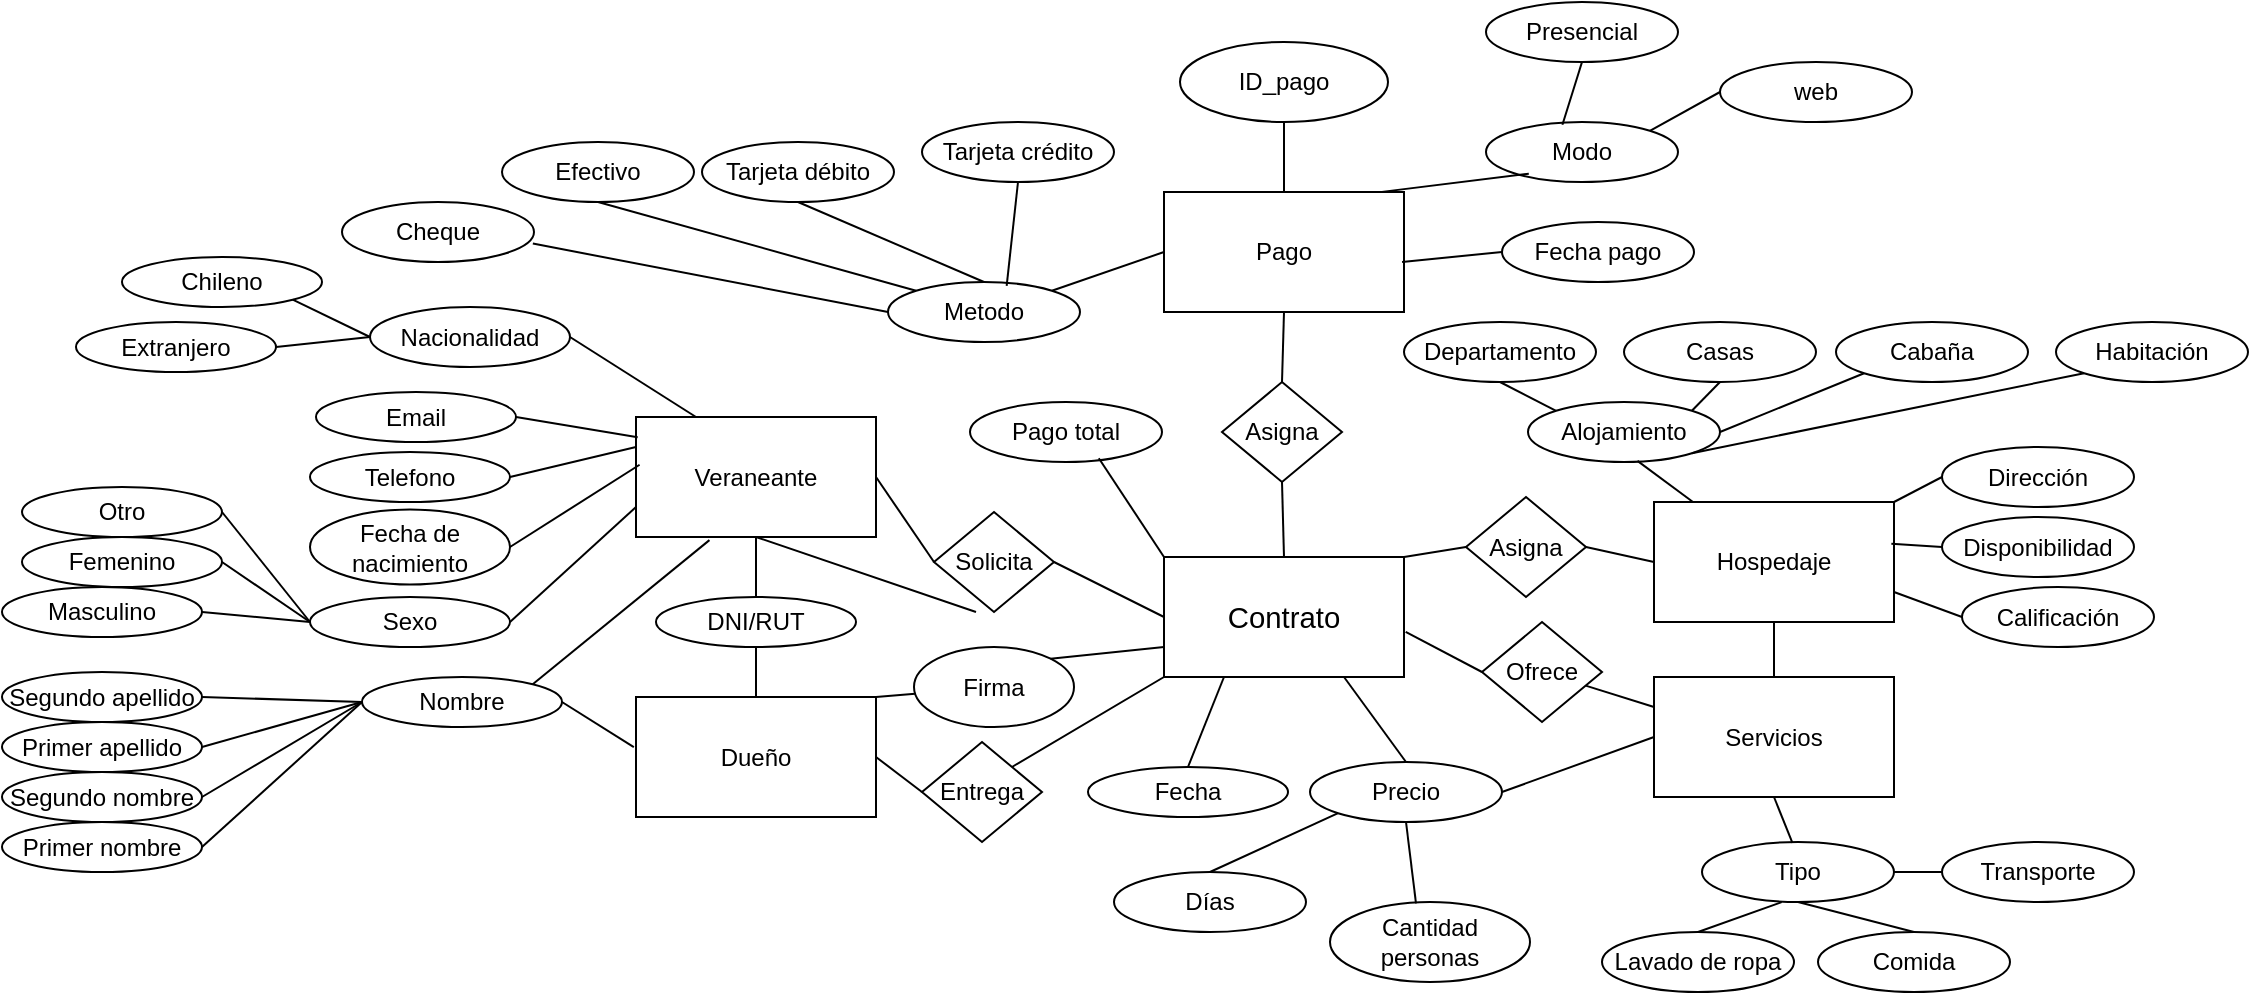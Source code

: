 <mxfile version="26.1.1">
  <diagram name="Página-1" id="SNzUYq9Q8vWgqlopcvq2">
    <mxGraphModel dx="5653" dy="2360" grid="1" gridSize="10" guides="1" tooltips="1" connect="1" arrows="1" fold="1" page="1" pageScale="1" pageWidth="1169" pageHeight="827" math="0" shadow="0">
      <root>
        <mxCell id="0" />
        <mxCell id="1" parent="0" />
        <mxCell id="_hSAicKiYVdYiuDHShI0-1" value="Dueño" style="rounded=0;whiteSpace=wrap;html=1;" vertex="1" parent="1">
          <mxGeometry x="187" y="532.5" width="120" height="60" as="geometry" />
        </mxCell>
        <mxCell id="_hSAicKiYVdYiuDHShI0-2" value="&lt;span style=&quot;accent-color: auto; place-content: normal; place-items: normal; place-self: auto; alignment-baseline: auto; anchor-name: none; anchor-scope: none; animation: 0s ease 0s 1 normal none running none; animation-composition: replace; app-region: none; appearance: none; aspect-ratio: auto; backdrop-filter: none; backface-visibility: visible; background: none 0% 0% / auto repeat scroll padding-box border-box rgba(0, 0, 0, 0); background-blend-mode: normal; baseline-shift: 0px; baseline-source: auto; border-image: none 100% / 1 / 0 stretch; border-color: rgb(0, 0, 0); border-collapse: separate; border-end-end-radius: 0px; border-end-start-radius: 0px; border-width: 0px; border-style: none; border-spacing: 0px; border-start-end-radius: 0px; border-start-start-radius: 0px; border-radius: 0px; inset: auto; box-decoration-break: slice; box-shadow: none; box-sizing: content-box; break-after: auto; break-before: auto; break-inside: auto; buffered-rendering: auto; caption-side: top; caret-color: rgb(0, 0, 0); clear: none; clip: auto; clip-path: none; clip-rule: nonzero; color-interpolation: srgb; color-interpolation-filters: linearrgb; color-rendering: auto; color-scheme: normal; columns: auto; column-fill: balance; gap: normal; column-rule: 0px rgb(0, 0, 0); column-span: none; contain: none; contain-intrinsic-block-size: none; contain-intrinsic-size: none; contain-intrinsic-inline-size: none; container: none; content: normal; content-visibility: visible; counter-increment: none; counter-reset: none; counter-set: none; cursor: text; cx: 0px; cy: 0px; d: none; direction: ltr; display: inline; dominant-baseline: auto; empty-cells: show; field-sizing: fixed; fill: rgb(0, 0, 0); fill-opacity: 1; fill-rule: nonzero; filter: none; flex: 0 1 auto; flex-flow: row; float: none; flood-color: rgb(0, 0, 0); flood-opacity: 1; font-family: WordVisi_MSFontService, Arial, Arial_EmbeddedFont, Arial_MSFontService, sans-serif; font-feature-settings: normal; font-kerning: none; font-optical-sizing: auto; font-palette: normal; font-size: 14.667px; font-size-adjust: none; font-stretch: 100%; font-synthesis: weight style small-caps; font-variant-ligatures: none; font-variant-numeric: normal; font-variant-east-asian: normal; font-variant-alternates: normal; font-variant-position: normal; font-variant-emoji: normal; font-variation-settings: normal; forced-color-adjust: auto; grid-area: auto; grid: none; height: auto; hyphenate-character: auto; hyphenate-limit-chars: auto; hyphens: manual; image-orientation: from-image; image-rendering: auto; initial-letter: normal; inline-size: auto; inset-block: auto; inset-inline: auto; interpolate-size: numeric-only; isolation: auto; lighting-color: rgb(255, 255, 255); line-break: auto; line-height: 18.4px; list-style: outside none disc; margin: 0px; marker: none; mask: none; mask-type: luminance; math-depth: 0; math-shift: normal; math-style: normal; max-height: none; max-width: none; min-height: 0px; min-width: 0px; mix-blend-mode: normal; object-fit: fill; object-position: 50% 50%; object-view-box: none; offset: normal; opacity: 1; order: 0; outline: rgb(0, 0, 0) none 0px; outline-offset: 0px; overflow: visible; overflow-anchor: auto; overflow-clip-margin: 0px; overflow-wrap: break-word; overlay: none; overscroll-behavior-block: auto; overscroll-behavior-inline: auto; overscroll-behavior: auto; padding: 0px; page: auto; paint-order: normal; perspective: none; perspective-origin: 0px 0px; pointer-events: auto; position: static; position-anchor: auto; position-area: none; position-try: none; position-visibility: always; quotes: auto; r: 0px; resize: none; rotate: none; ruby-align: space-around; ruby-position: over; rx: auto; ry: auto; scale: none; scroll-behavior: auto; scroll-initial-target: none; scroll-margin-block: 0px; scroll-margin: 0px; scroll-margin-inline: 0px; scroll-padding-block: auto; scroll-padding: auto; scroll-padding-inline: auto; scroll-snap-align: none; scroll-snap-stop: normal; scroll-snap-type: none; scroll-timeline: none; scrollbar-color: auto; scrollbar-gutter: auto; scrollbar-width: auto; shape-image-threshold: 0; shape-margin: 0px; shape-outside: none; shape-rendering: auto; speak: normal; stop-color: rgb(0, 0, 0); stop-opacity: 1; stroke: none; stroke-dasharray: none; stroke-dashoffset: 0px; stroke-linecap: butt; stroke-linejoin: miter; stroke-miterlimit: 4; stroke-opacity: 1; stroke-width: 1px; tab-size: 8; table-layout: auto; text-align: left; text-align-last: auto; text-anchor: start; text-box: normal; text-combine-upright: none; text-decoration-style: solid; text-decoration-color: rgb(0, 0, 0); text-decoration-skip-ink: auto; text-emphasis: none rgb(0, 0, 0); text-emphasis-position: over; text-orientation: mixed; text-overflow: clip; text-rendering: auto; text-shadow: none; text-size-adjust: auto; text-spacing-trim: normal; text-underline-offset: auto; text-underline-position: auto; text-wrap-style: initial; timeline-scope: none; touch-action: auto; transform: none; transform-box: view-box; transform-origin: 0px 0px; transform-style: flat; transition: all; translate: none; unicode-bidi: normal; user-select: text; vector-effect: none; vertical-align: baseline; view-timeline: none; view-transition-class: none; view-transition-name: none; visibility: visible; border-block-end: 0px none rgb(0, 0, 0); border-block-start: 0px none rgb(0, 0, 0); border-inline-end: 0px none rgb(0, 0, 0); -webkit-border-image: none; border-inline-start: 0px none rgb(0, 0, 0); -webkit-box-align: stretch; -webkit-box-decoration-break: slice; -webkit-box-direction: normal; -webkit-box-flex: 0; -webkit-box-ordinal-group: 1; -webkit-box-orient: horizontal; -webkit-box-pack: start; -webkit-font-smoothing: auto; -webkit-line-break: auto; -webkit-line-clamp: none; -webkit-locale: &amp;quot;ES&amp;quot;; block-size: auto; margin-block: 0px; margin-inline: 0px; -webkit-mask-box-image-source: none; -webkit-mask-box-image-slice: 0 fill; -webkit-mask-box-image-width: auto; -webkit-mask-box-image-outset: 0; -webkit-mask-box-image-repeat: stretch; max-block-size: none; max-inline-size: none; min-block-size: 0px; min-inline-size: 0px; padding-block: 0px; padding-inline: 0px; -webkit-print-color-adjust: economy; -webkit-rtl-ordering: logical; -webkit-ruby-position: before; -webkit-tap-highlight-color: rgba(0, 0, 0, 0); -webkit-text-combine: none; -webkit-text-fill-color: rgb(0, 0, 0); -webkit-text-orientation: vertical-right; -webkit-text-security: none; -webkit-text-stroke-color: rgb(0, 0, 0); -webkit-user-drag: none; -webkit-user-modify: read-only; -webkit-writing-mode: horizontal-tb; white-space-collapse: preserve; width: auto; will-change: auto; word-break: normal; writing-mode: horizontal-tb; x: 0px; y: 0px; z-index: auto; zoom: 1;&quot; class=&quot;TextRun SCXW72867079 BCX0&quot; lang=&quot;ES&quot; data-contrast=&quot;auto&quot;&gt;&lt;span class=&quot;NormalTextRun SCXW72867079 BCX0&quot;&gt;Contrato&lt;/span&gt;&lt;/span&gt;" style="rounded=0;whiteSpace=wrap;html=1;" vertex="1" parent="1">
          <mxGeometry x="451" y="462.5" width="120" height="60" as="geometry" />
        </mxCell>
        <mxCell id="_hSAicKiYVdYiuDHShI0-3" value="Hospedaje" style="rounded=0;whiteSpace=wrap;html=1;" vertex="1" parent="1">
          <mxGeometry x="696" y="435" width="120" height="60" as="geometry" />
        </mxCell>
        <mxCell id="_hSAicKiYVdYiuDHShI0-4" value="Veraneante" style="rounded=0;whiteSpace=wrap;html=1;" vertex="1" parent="1">
          <mxGeometry x="187" y="392.5" width="120" height="60" as="geometry" />
        </mxCell>
        <mxCell id="_hSAicKiYVdYiuDHShI0-5" value="Pago" style="rounded=0;whiteSpace=wrap;html=1;" vertex="1" parent="1">
          <mxGeometry x="451" y="280" width="120" height="60" as="geometry" />
        </mxCell>
        <mxCell id="_hSAicKiYVdYiuDHShI0-6" value="Servicios" style="rounded=0;whiteSpace=wrap;html=1;" vertex="1" parent="1">
          <mxGeometry x="696" y="522.5" width="120" height="60" as="geometry" />
        </mxCell>
        <mxCell id="_hSAicKiYVdYiuDHShI0-7" value="Nacionalidad" style="ellipse;whiteSpace=wrap;html=1;" vertex="1" parent="1">
          <mxGeometry x="54" y="337.5" width="100" height="30" as="geometry" />
        </mxCell>
        <mxCell id="_hSAicKiYVdYiuDHShI0-8" value="Nombre" style="ellipse;whiteSpace=wrap;html=1;" vertex="1" parent="1">
          <mxGeometry x="50" y="522.5" width="100" height="25" as="geometry" />
        </mxCell>
        <mxCell id="_hSAicKiYVdYiuDHShI0-9" value="Chileno" style="ellipse;whiteSpace=wrap;html=1;" vertex="1" parent="1">
          <mxGeometry x="-70" y="312.5" width="100" height="25" as="geometry" />
        </mxCell>
        <mxCell id="_hSAicKiYVdYiuDHShI0-10" value="Extranjero" style="ellipse;whiteSpace=wrap;html=1;" vertex="1" parent="1">
          <mxGeometry x="-93" y="345" width="100" height="25" as="geometry" />
        </mxCell>
        <mxCell id="_hSAicKiYVdYiuDHShI0-11" value="Sexo" style="ellipse;whiteSpace=wrap;html=1;" vertex="1" parent="1">
          <mxGeometry x="24" y="482.5" width="100" height="25" as="geometry" />
        </mxCell>
        <mxCell id="_hSAicKiYVdYiuDHShI0-12" value="Fecha de nacimiento" style="ellipse;whiteSpace=wrap;html=1;" vertex="1" parent="1">
          <mxGeometry x="24" y="438.75" width="100" height="37.5" as="geometry" />
        </mxCell>
        <mxCell id="_hSAicKiYVdYiuDHShI0-13" value="Email" style="ellipse;whiteSpace=wrap;html=1;" vertex="1" parent="1">
          <mxGeometry x="27" y="380" width="100" height="25" as="geometry" />
        </mxCell>
        <mxCell id="_hSAicKiYVdYiuDHShI0-15" value="Femenino" style="ellipse;whiteSpace=wrap;html=1;" vertex="1" parent="1">
          <mxGeometry x="-120" y="452.5" width="100" height="25" as="geometry" />
        </mxCell>
        <mxCell id="_hSAicKiYVdYiuDHShI0-16" value="Masculino" style="ellipse;whiteSpace=wrap;html=1;" vertex="1" parent="1">
          <mxGeometry x="-130" y="477.5" width="100" height="25" as="geometry" />
        </mxCell>
        <mxCell id="_hSAicKiYVdYiuDHShI0-17" value="Otro" style="ellipse;whiteSpace=wrap;html=1;" vertex="1" parent="1">
          <mxGeometry x="-120" y="427.5" width="100" height="25" as="geometry" />
        </mxCell>
        <mxCell id="_hSAicKiYVdYiuDHShI0-18" value="Primer apellido" style="ellipse;whiteSpace=wrap;html=1;" vertex="1" parent="1">
          <mxGeometry x="-130" y="545" width="100" height="25" as="geometry" />
        </mxCell>
        <mxCell id="_hSAicKiYVdYiuDHShI0-19" value="Segundo apellido" style="ellipse;whiteSpace=wrap;html=1;" vertex="1" parent="1">
          <mxGeometry x="-130" y="520" width="100" height="25" as="geometry" />
        </mxCell>
        <mxCell id="_hSAicKiYVdYiuDHShI0-20" value="Segundo nombre" style="ellipse;whiteSpace=wrap;html=1;" vertex="1" parent="1">
          <mxGeometry x="-130" y="570" width="100" height="25" as="geometry" />
        </mxCell>
        <mxCell id="_hSAicKiYVdYiuDHShI0-21" value="Primer nombre" style="ellipse;whiteSpace=wrap;html=1;" vertex="1" parent="1">
          <mxGeometry x="-130" y="595" width="100" height="25" as="geometry" />
        </mxCell>
        <mxCell id="_hSAicKiYVdYiuDHShI0-22" value="Telefono" style="ellipse;whiteSpace=wrap;html=1;" vertex="1" parent="1">
          <mxGeometry x="24" y="410" width="100" height="25" as="geometry" />
        </mxCell>
        <mxCell id="_hSAicKiYVdYiuDHShI0-24" value="" style="endArrow=none;html=1;rounded=0;exitX=1;exitY=0;exitDx=0;exitDy=0;entryX=0.306;entryY=1.026;entryDx=0;entryDy=0;entryPerimeter=0;" edge="1" parent="1" source="_hSAicKiYVdYiuDHShI0-8" target="_hSAicKiYVdYiuDHShI0-4">
          <mxGeometry width="50" height="50" relative="1" as="geometry">
            <mxPoint x="407" y="452.5" as="sourcePoint" />
            <mxPoint x="457" y="402.5" as="targetPoint" />
          </mxGeometry>
        </mxCell>
        <mxCell id="_hSAicKiYVdYiuDHShI0-25" value="" style="endArrow=none;html=1;rounded=0;exitX=1;exitY=0.5;exitDx=0;exitDy=0;entryX=0;entryY=0.75;entryDx=0;entryDy=0;" edge="1" parent="1" source="_hSAicKiYVdYiuDHShI0-11" target="_hSAicKiYVdYiuDHShI0-4">
          <mxGeometry width="50" height="50" relative="1" as="geometry">
            <mxPoint x="407" y="452.5" as="sourcePoint" />
            <mxPoint x="457" y="402.5" as="targetPoint" />
          </mxGeometry>
        </mxCell>
        <mxCell id="_hSAicKiYVdYiuDHShI0-26" value="" style="endArrow=none;html=1;rounded=0;exitX=0.015;exitY=0.398;exitDx=0;exitDy=0;entryX=1;entryY=0.5;entryDx=0;entryDy=0;exitPerimeter=0;" edge="1" parent="1" source="_hSAicKiYVdYiuDHShI0-4" target="_hSAicKiYVdYiuDHShI0-12">
          <mxGeometry width="50" height="50" relative="1" as="geometry">
            <mxPoint x="407" y="452.5" as="sourcePoint" />
            <mxPoint x="457" y="402.5" as="targetPoint" />
          </mxGeometry>
        </mxCell>
        <mxCell id="_hSAicKiYVdYiuDHShI0-28" value="" style="endArrow=none;html=1;rounded=0;exitX=1;exitY=0.5;exitDx=0;exitDy=0;entryX=0;entryY=0.5;entryDx=0;entryDy=0;" edge="1" parent="1" source="_hSAicKiYVdYiuDHShI0-19" target="_hSAicKiYVdYiuDHShI0-8">
          <mxGeometry width="50" height="50" relative="1" as="geometry">
            <mxPoint x="410" y="480" as="sourcePoint" />
            <mxPoint x="460" y="430" as="targetPoint" />
          </mxGeometry>
        </mxCell>
        <mxCell id="_hSAicKiYVdYiuDHShI0-29" value="" style="endArrow=none;html=1;rounded=0;exitX=1;exitY=0.5;exitDx=0;exitDy=0;entryX=0;entryY=0.5;entryDx=0;entryDy=0;" edge="1" parent="1" source="_hSAicKiYVdYiuDHShI0-18" target="_hSAicKiYVdYiuDHShI0-8">
          <mxGeometry width="50" height="50" relative="1" as="geometry">
            <mxPoint x="410" y="480" as="sourcePoint" />
            <mxPoint x="460" y="430" as="targetPoint" />
          </mxGeometry>
        </mxCell>
        <mxCell id="_hSAicKiYVdYiuDHShI0-31" value="" style="endArrow=none;html=1;rounded=0;exitX=1;exitY=0.5;exitDx=0;exitDy=0;entryX=0;entryY=0.5;entryDx=0;entryDy=0;" edge="1" parent="1" source="_hSAicKiYVdYiuDHShI0-20" target="_hSAicKiYVdYiuDHShI0-8">
          <mxGeometry width="50" height="50" relative="1" as="geometry">
            <mxPoint x="410" y="480" as="sourcePoint" />
            <mxPoint x="10" y="520" as="targetPoint" />
          </mxGeometry>
        </mxCell>
        <mxCell id="_hSAicKiYVdYiuDHShI0-32" value="" style="endArrow=none;html=1;rounded=0;exitX=1;exitY=0.5;exitDx=0;exitDy=0;entryX=0;entryY=0.5;entryDx=0;entryDy=0;" edge="1" parent="1" source="_hSAicKiYVdYiuDHShI0-21" target="_hSAicKiYVdYiuDHShI0-8">
          <mxGeometry width="50" height="50" relative="1" as="geometry">
            <mxPoint x="410" y="480" as="sourcePoint" />
            <mxPoint x="460" y="430" as="targetPoint" />
          </mxGeometry>
        </mxCell>
        <mxCell id="_hSAicKiYVdYiuDHShI0-33" value="" style="endArrow=none;html=1;rounded=0;exitX=1;exitY=0.5;exitDx=0;exitDy=0;entryX=0;entryY=0.5;entryDx=0;entryDy=0;" edge="1" parent="1" source="_hSAicKiYVdYiuDHShI0-16" target="_hSAicKiYVdYiuDHShI0-11">
          <mxGeometry width="50" height="50" relative="1" as="geometry">
            <mxPoint x="407" y="452.5" as="sourcePoint" />
            <mxPoint x="457" y="402.5" as="targetPoint" />
          </mxGeometry>
        </mxCell>
        <mxCell id="_hSAicKiYVdYiuDHShI0-34" value="" style="endArrow=none;html=1;rounded=0;exitX=1;exitY=0.5;exitDx=0;exitDy=0;entryX=0;entryY=0.5;entryDx=0;entryDy=0;" edge="1" parent="1" source="_hSAicKiYVdYiuDHShI0-15" target="_hSAicKiYVdYiuDHShI0-11">
          <mxGeometry width="50" height="50" relative="1" as="geometry">
            <mxPoint x="407" y="452.5" as="sourcePoint" />
            <mxPoint x="457" y="402.5" as="targetPoint" />
          </mxGeometry>
        </mxCell>
        <mxCell id="_hSAicKiYVdYiuDHShI0-35" value="" style="endArrow=none;html=1;rounded=0;exitX=1;exitY=0.5;exitDx=0;exitDy=0;entryX=0;entryY=0.5;entryDx=0;entryDy=0;" edge="1" parent="1" source="_hSAicKiYVdYiuDHShI0-17" target="_hSAicKiYVdYiuDHShI0-11">
          <mxGeometry width="50" height="50" relative="1" as="geometry">
            <mxPoint x="407" y="452.5" as="sourcePoint" />
            <mxPoint x="-3" y="442.5" as="targetPoint" />
          </mxGeometry>
        </mxCell>
        <mxCell id="_hSAicKiYVdYiuDHShI0-36" value="" style="endArrow=none;html=1;rounded=0;exitX=1;exitY=0.5;exitDx=0;exitDy=0;entryX=0;entryY=0.25;entryDx=0;entryDy=0;" edge="1" parent="1" source="_hSAicKiYVdYiuDHShI0-22" target="_hSAicKiYVdYiuDHShI0-4">
          <mxGeometry width="50" height="50" relative="1" as="geometry">
            <mxPoint x="407" y="452.5" as="sourcePoint" />
            <mxPoint x="457" y="402.5" as="targetPoint" />
          </mxGeometry>
        </mxCell>
        <mxCell id="_hSAicKiYVdYiuDHShI0-39" value="" style="endArrow=none;html=1;rounded=0;exitX=1;exitY=0.5;exitDx=0;exitDy=0;entryX=0.007;entryY=0.168;entryDx=0;entryDy=0;entryPerimeter=0;" edge="1" parent="1" source="_hSAicKiYVdYiuDHShI0-13" target="_hSAicKiYVdYiuDHShI0-4">
          <mxGeometry width="50" height="50" relative="1" as="geometry">
            <mxPoint x="407" y="452.5" as="sourcePoint" />
            <mxPoint x="457" y="402.5" as="targetPoint" />
          </mxGeometry>
        </mxCell>
        <mxCell id="_hSAicKiYVdYiuDHShI0-63" value="Efectivo" style="ellipse;whiteSpace=wrap;html=1;" vertex="1" parent="1">
          <mxGeometry x="120" y="255" width="96" height="30" as="geometry" />
        </mxCell>
        <mxCell id="_hSAicKiYVdYiuDHShI0-64" value="Tarjeta débito" style="ellipse;whiteSpace=wrap;html=1;" vertex="1" parent="1">
          <mxGeometry x="220" y="255" width="96" height="30" as="geometry" />
        </mxCell>
        <mxCell id="_hSAicKiYVdYiuDHShI0-65" value="Tarjeta crédito" style="ellipse;whiteSpace=wrap;html=1;" vertex="1" parent="1">
          <mxGeometry x="330" y="245" width="96" height="30" as="geometry" />
        </mxCell>
        <mxCell id="_hSAicKiYVdYiuDHShI0-66" value="Metodo" style="ellipse;whiteSpace=wrap;html=1;" vertex="1" parent="1">
          <mxGeometry x="313" y="325" width="96" height="30" as="geometry" />
        </mxCell>
        <mxCell id="_hSAicKiYVdYiuDHShI0-67" value="Modo" style="ellipse;whiteSpace=wrap;html=1;" vertex="1" parent="1">
          <mxGeometry x="612" y="245" width="96" height="30" as="geometry" />
        </mxCell>
        <mxCell id="_hSAicKiYVdYiuDHShI0-68" value="Presencial" style="ellipse;whiteSpace=wrap;html=1;" vertex="1" parent="1">
          <mxGeometry x="612" y="185" width="96" height="30" as="geometry" />
        </mxCell>
        <mxCell id="_hSAicKiYVdYiuDHShI0-69" value="web" style="ellipse;whiteSpace=wrap;html=1;" vertex="1" parent="1">
          <mxGeometry x="729" y="215" width="96" height="30" as="geometry" />
        </mxCell>
        <mxCell id="_hSAicKiYVdYiuDHShI0-71" value="" style="endArrow=none;html=1;rounded=0;entryX=0;entryY=0.5;entryDx=0;entryDy=0;exitX=1;exitY=0;exitDx=0;exitDy=0;" edge="1" parent="1" source="_hSAicKiYVdYiuDHShI0-66" target="_hSAicKiYVdYiuDHShI0-5">
          <mxGeometry width="50" height="50" relative="1" as="geometry">
            <mxPoint x="461" y="360" as="sourcePoint" />
            <mxPoint x="451" y="290" as="targetPoint" />
          </mxGeometry>
        </mxCell>
        <mxCell id="_hSAicKiYVdYiuDHShI0-72" value="" style="endArrow=none;html=1;rounded=0;entryX=0;entryY=0;entryDx=0;entryDy=0;exitX=0.5;exitY=1;exitDx=0;exitDy=0;" edge="1" parent="1" source="_hSAicKiYVdYiuDHShI0-63" target="_hSAicKiYVdYiuDHShI0-66">
          <mxGeometry width="50" height="50" relative="1" as="geometry">
            <mxPoint x="240" y="365" as="sourcePoint" />
            <mxPoint x="290" y="315" as="targetPoint" />
          </mxGeometry>
        </mxCell>
        <mxCell id="_hSAicKiYVdYiuDHShI0-73" value="" style="endArrow=none;html=1;rounded=0;entryX=0.5;entryY=0;entryDx=0;entryDy=0;exitX=0.5;exitY=1;exitDx=0;exitDy=0;" edge="1" parent="1" source="_hSAicKiYVdYiuDHShI0-64" target="_hSAicKiYVdYiuDHShI0-66">
          <mxGeometry width="50" height="50" relative="1" as="geometry">
            <mxPoint x="344" y="250" as="sourcePoint" />
            <mxPoint x="434" y="315" as="targetPoint" />
          </mxGeometry>
        </mxCell>
        <mxCell id="_hSAicKiYVdYiuDHShI0-74" value="" style="endArrow=none;html=1;rounded=0;entryX=0.618;entryY=0.065;entryDx=0;entryDy=0;exitX=0.5;exitY=1;exitDx=0;exitDy=0;entryPerimeter=0;" edge="1" parent="1" source="_hSAicKiYVdYiuDHShI0-65" target="_hSAicKiYVdYiuDHShI0-66">
          <mxGeometry width="50" height="50" relative="1" as="geometry">
            <mxPoint x="464" y="265" as="sourcePoint" />
            <mxPoint x="478" y="325" as="targetPoint" />
          </mxGeometry>
        </mxCell>
        <mxCell id="_hSAicKiYVdYiuDHShI0-75" value="" style="endArrow=none;html=1;rounded=0;entryX=0.908;entryY=-0.001;entryDx=0;entryDy=0;exitX=0.223;exitY=0.861;exitDx=0;exitDy=0;entryPerimeter=0;exitPerimeter=0;" edge="1" parent="1" source="_hSAicKiYVdYiuDHShI0-67" target="_hSAicKiYVdYiuDHShI0-5">
          <mxGeometry width="50" height="50" relative="1" as="geometry">
            <mxPoint x="521" y="360" as="sourcePoint" />
            <mxPoint x="571" y="260" as="targetPoint" />
          </mxGeometry>
        </mxCell>
        <mxCell id="_hSAicKiYVdYiuDHShI0-76" value="" style="endArrow=none;html=1;rounded=0;entryX=0.5;entryY=1;entryDx=0;entryDy=0;exitX=0.398;exitY=0.045;exitDx=0;exitDy=0;exitPerimeter=0;" edge="1" parent="1" source="_hSAicKiYVdYiuDHShI0-67" target="_hSAicKiYVdYiuDHShI0-68">
          <mxGeometry width="50" height="50" relative="1" as="geometry">
            <mxPoint x="669" y="200" as="sourcePoint" />
            <mxPoint x="601" y="210" as="targetPoint" />
          </mxGeometry>
        </mxCell>
        <mxCell id="_hSAicKiYVdYiuDHShI0-77" value="" style="endArrow=none;html=1;rounded=0;entryX=0;entryY=0.5;entryDx=0;entryDy=0;exitX=1;exitY=0;exitDx=0;exitDy=0;" edge="1" parent="1" source="_hSAicKiYVdYiuDHShI0-67" target="_hSAicKiYVdYiuDHShI0-69">
          <mxGeometry width="50" height="50" relative="1" as="geometry">
            <mxPoint x="681" y="225" as="sourcePoint" />
            <mxPoint x="669" y="190" as="targetPoint" />
          </mxGeometry>
        </mxCell>
        <mxCell id="_hSAicKiYVdYiuDHShI0-79" value="Cheque" style="ellipse;whiteSpace=wrap;html=1;" vertex="1" parent="1">
          <mxGeometry x="40" y="285" width="96" height="30" as="geometry" />
        </mxCell>
        <mxCell id="_hSAicKiYVdYiuDHShI0-80" value="ID_pago" style="ellipse;whiteSpace=wrap;html=1;" vertex="1" parent="1">
          <mxGeometry x="459" y="205" width="104" height="40" as="geometry" />
        </mxCell>
        <mxCell id="_hSAicKiYVdYiuDHShI0-81" value="" style="endArrow=none;html=1;rounded=0;entryX=0.5;entryY=1;entryDx=0;entryDy=0;exitX=0.5;exitY=0;exitDx=0;exitDy=0;" edge="1" parent="1" target="_hSAicKiYVdYiuDHShI0-80" source="_hSAicKiYVdYiuDHShI0-5">
          <mxGeometry width="50" height="50" relative="1" as="geometry">
            <mxPoint x="511" y="260" as="sourcePoint" />
            <mxPoint x="571" y="240" as="targetPoint" />
          </mxGeometry>
        </mxCell>
        <mxCell id="_hSAicKiYVdYiuDHShI0-82" value="Fecha pago" style="ellipse;whiteSpace=wrap;html=1;" vertex="1" parent="1">
          <mxGeometry x="620" y="295" width="96" height="30" as="geometry" />
        </mxCell>
        <mxCell id="_hSAicKiYVdYiuDHShI0-83" value="" style="endArrow=none;html=1;rounded=0;entryX=0.992;entryY=0.583;entryDx=0;entryDy=0;exitX=0;exitY=0.5;exitDx=0;exitDy=0;entryPerimeter=0;" edge="1" parent="1" source="_hSAicKiYVdYiuDHShI0-82" target="_hSAicKiYVdYiuDHShI0-5">
          <mxGeometry width="50" height="50" relative="1" as="geometry">
            <mxPoint x="671" y="245" as="sourcePoint" />
            <mxPoint x="571" y="290" as="targetPoint" />
          </mxGeometry>
        </mxCell>
        <mxCell id="_hSAicKiYVdYiuDHShI0-84" value="" style="endArrow=none;html=1;rounded=0;exitX=0.994;exitY=0.692;exitDx=0;exitDy=0;exitPerimeter=0;entryX=0;entryY=0.5;entryDx=0;entryDy=0;" edge="1" parent="1" source="_hSAicKiYVdYiuDHShI0-79" target="_hSAicKiYVdYiuDHShI0-66">
          <mxGeometry width="50" height="50" relative="1" as="geometry">
            <mxPoint x="473" y="385" as="sourcePoint" />
            <mxPoint x="523" y="335" as="targetPoint" />
          </mxGeometry>
        </mxCell>
        <mxCell id="_hSAicKiYVdYiuDHShI0-89" value="Asigna" style="rhombus;whiteSpace=wrap;html=1;" vertex="1" parent="1">
          <mxGeometry x="480" y="375" width="60" height="50" as="geometry" />
        </mxCell>
        <mxCell id="_hSAicKiYVdYiuDHShI0-90" value="" style="endArrow=none;html=1;rounded=0;entryX=0.5;entryY=1;entryDx=0;entryDy=0;exitX=0.5;exitY=0;exitDx=0;exitDy=0;" edge="1" parent="1" target="_hSAicKiYVdYiuDHShI0-89" source="_hSAicKiYVdYiuDHShI0-2">
          <mxGeometry width="50" height="50" relative="1" as="geometry">
            <mxPoint x="400" y="540" as="sourcePoint" />
            <mxPoint x="200" y="500" as="targetPoint" />
          </mxGeometry>
        </mxCell>
        <mxCell id="_hSAicKiYVdYiuDHShI0-91" value="" style="endArrow=none;html=1;rounded=0;exitX=0.5;exitY=0;exitDx=0;exitDy=0;entryX=0.5;entryY=1;entryDx=0;entryDy=0;" edge="1" parent="1" source="_hSAicKiYVdYiuDHShI0-89" target="_hSAicKiYVdYiuDHShI0-5">
          <mxGeometry width="50" height="50" relative="1" as="geometry">
            <mxPoint x="406" y="550" as="sourcePoint" />
            <mxPoint x="390" y="370" as="targetPoint" />
          </mxGeometry>
        </mxCell>
        <mxCell id="_hSAicKiYVdYiuDHShI0-92" value="Solicita" style="rhombus;whiteSpace=wrap;html=1;" vertex="1" parent="1">
          <mxGeometry x="336" y="440" width="60" height="50" as="geometry" />
        </mxCell>
        <mxCell id="_hSAicKiYVdYiuDHShI0-93" value="" style="endArrow=none;html=1;rounded=0;exitX=1;exitY=0.5;exitDx=0;exitDy=0;entryX=0;entryY=0.5;entryDx=0;entryDy=0;" edge="1" parent="1" source="_hSAicKiYVdYiuDHShI0-92" target="_hSAicKiYVdYiuDHShI0-2">
          <mxGeometry width="50" height="50" relative="1" as="geometry">
            <mxPoint x="460" y="500" as="sourcePoint" />
            <mxPoint x="510" y="450" as="targetPoint" />
          </mxGeometry>
        </mxCell>
        <mxCell id="_hSAicKiYVdYiuDHShI0-94" value="" style="endArrow=none;html=1;rounded=0;exitX=1;exitY=0.5;exitDx=0;exitDy=0;entryX=0;entryY=0.5;entryDx=0;entryDy=0;" edge="1" parent="1" source="_hSAicKiYVdYiuDHShI0-4" target="_hSAicKiYVdYiuDHShI0-92">
          <mxGeometry width="50" height="50" relative="1" as="geometry">
            <mxPoint x="460" y="500" as="sourcePoint" />
            <mxPoint x="510" y="450" as="targetPoint" />
          </mxGeometry>
        </mxCell>
        <mxCell id="_hSAicKiYVdYiuDHShI0-95" value="Firma" style="ellipse;whiteSpace=wrap;html=1;" vertex="1" parent="1">
          <mxGeometry x="326" y="507.5" width="80" height="40" as="geometry" />
        </mxCell>
        <mxCell id="_hSAicKiYVdYiuDHShI0-96" value="" style="endArrow=none;html=1;rounded=0;entryX=1;entryY=0;entryDx=0;entryDy=0;" edge="1" parent="1" source="_hSAicKiYVdYiuDHShI0-95" target="_hSAicKiYVdYiuDHShI0-1">
          <mxGeometry width="50" height="50" relative="1" as="geometry">
            <mxPoint x="460" y="500" as="sourcePoint" />
            <mxPoint x="510" y="450" as="targetPoint" />
          </mxGeometry>
        </mxCell>
        <mxCell id="_hSAicKiYVdYiuDHShI0-97" value="" style="endArrow=none;html=1;rounded=0;exitX=0.5;exitY=1;exitDx=0;exitDy=0;entryX=0.05;entryY=0.25;entryDx=0;entryDy=0;entryPerimeter=0;" edge="1" parent="1" source="_hSAicKiYVdYiuDHShI0-4">
          <mxGeometry width="50" height="50" relative="1" as="geometry">
            <mxPoint x="188" y="517.5" as="sourcePoint" />
            <mxPoint x="357" y="490" as="targetPoint" />
          </mxGeometry>
        </mxCell>
        <mxCell id="_hSAicKiYVdYiuDHShI0-98" value="" style="endArrow=none;html=1;rounded=0;exitX=1;exitY=0;exitDx=0;exitDy=0;entryX=0;entryY=0.75;entryDx=0;entryDy=0;" edge="1" parent="1" source="_hSAicKiYVdYiuDHShI0-95" target="_hSAicKiYVdYiuDHShI0-2">
          <mxGeometry width="50" height="50" relative="1" as="geometry">
            <mxPoint x="460" y="500" as="sourcePoint" />
            <mxPoint x="510" y="450" as="targetPoint" />
          </mxGeometry>
        </mxCell>
        <mxCell id="_hSAicKiYVdYiuDHShI0-105" value="" style="endArrow=none;html=1;rounded=0;exitX=1;exitY=0.5;exitDx=0;exitDy=0;entryX=-0.009;entryY=0.418;entryDx=0;entryDy=0;entryPerimeter=0;" edge="1" parent="1" source="_hSAicKiYVdYiuDHShI0-8" target="_hSAicKiYVdYiuDHShI0-1">
          <mxGeometry width="50" height="50" relative="1" as="geometry">
            <mxPoint x="287" y="462.5" as="sourcePoint" />
            <mxPoint x="337" y="412.5" as="targetPoint" />
          </mxGeometry>
        </mxCell>
        <mxCell id="_hSAicKiYVdYiuDHShI0-107" value="DNI/RUT" style="ellipse;whiteSpace=wrap;html=1;" vertex="1" parent="1">
          <mxGeometry x="197" y="482.5" width="100" height="25" as="geometry" />
        </mxCell>
        <mxCell id="_hSAicKiYVdYiuDHShI0-108" value="" style="endArrow=none;html=1;rounded=0;exitX=0.5;exitY=0;exitDx=0;exitDy=0;entryX=0.5;entryY=1;entryDx=0;entryDy=0;" edge="1" parent="1" source="_hSAicKiYVdYiuDHShI0-107" target="_hSAicKiYVdYiuDHShI0-4">
          <mxGeometry width="50" height="50" relative="1" as="geometry">
            <mxPoint x="287" y="462.5" as="sourcePoint" />
            <mxPoint x="337" y="412.5" as="targetPoint" />
          </mxGeometry>
        </mxCell>
        <mxCell id="_hSAicKiYVdYiuDHShI0-109" value="" style="endArrow=none;html=1;rounded=0;exitX=0.5;exitY=0;exitDx=0;exitDy=0;entryX=0.5;entryY=1;entryDx=0;entryDy=0;" edge="1" parent="1" source="_hSAicKiYVdYiuDHShI0-1" target="_hSAicKiYVdYiuDHShI0-107">
          <mxGeometry width="50" height="50" relative="1" as="geometry">
            <mxPoint x="287" y="462.5" as="sourcePoint" />
            <mxPoint x="337" y="412.5" as="targetPoint" />
          </mxGeometry>
        </mxCell>
        <mxCell id="_hSAicKiYVdYiuDHShI0-110" value="" style="endArrow=none;html=1;rounded=0;entryX=1;entryY=1;entryDx=0;entryDy=0;exitX=0;exitY=0.5;exitDx=0;exitDy=0;" edge="1" parent="1" source="_hSAicKiYVdYiuDHShI0-7" target="_hSAicKiYVdYiuDHShI0-9">
          <mxGeometry width="50" height="50" relative="1" as="geometry">
            <mxPoint x="287" y="462.5" as="sourcePoint" />
            <mxPoint x="337" y="412.5" as="targetPoint" />
            <Array as="points" />
          </mxGeometry>
        </mxCell>
        <mxCell id="_hSAicKiYVdYiuDHShI0-111" value="" style="endArrow=none;html=1;rounded=0;entryX=1;entryY=0.5;entryDx=0;entryDy=0;exitX=0;exitY=0.5;exitDx=0;exitDy=0;" edge="1" parent="1" source="_hSAicKiYVdYiuDHShI0-7" target="_hSAicKiYVdYiuDHShI0-10">
          <mxGeometry width="50" height="50" relative="1" as="geometry">
            <mxPoint x="287" y="462.5" as="sourcePoint" />
            <mxPoint x="337" y="412.5" as="targetPoint" />
          </mxGeometry>
        </mxCell>
        <mxCell id="_hSAicKiYVdYiuDHShI0-112" value="" style="endArrow=none;html=1;rounded=0;entryX=1;entryY=0.5;entryDx=0;entryDy=0;exitX=0.25;exitY=0;exitDx=0;exitDy=0;" edge="1" parent="1" source="_hSAicKiYVdYiuDHShI0-4" target="_hSAicKiYVdYiuDHShI0-7">
          <mxGeometry width="50" height="50" relative="1" as="geometry">
            <mxPoint x="297" y="372.5" as="sourcePoint" />
            <mxPoint x="160.0" y="267.5" as="targetPoint" />
          </mxGeometry>
        </mxCell>
        <mxCell id="_hSAicKiYVdYiuDHShI0-113" value="Días" style="ellipse;whiteSpace=wrap;html=1;" vertex="1" parent="1">
          <mxGeometry x="426" y="620" width="96" height="30" as="geometry" />
        </mxCell>
        <mxCell id="_hSAicKiYVdYiuDHShI0-114" value="Cantidad personas" style="ellipse;whiteSpace=wrap;html=1;" vertex="1" parent="1">
          <mxGeometry x="534" y="635" width="100" height="40" as="geometry" />
        </mxCell>
        <mxCell id="_hSAicKiYVdYiuDHShI0-115" value="Fecha" style="ellipse;whiteSpace=wrap;html=1;" vertex="1" parent="1">
          <mxGeometry x="413" y="567.5" width="100" height="25" as="geometry" />
        </mxCell>
        <mxCell id="_hSAicKiYVdYiuDHShI0-116" value="Precio" style="ellipse;whiteSpace=wrap;html=1;" vertex="1" parent="1">
          <mxGeometry x="524" y="565" width="96" height="30" as="geometry" />
        </mxCell>
        <mxCell id="_hSAicKiYVdYiuDHShI0-117" value="Entrega" style="rhombus;whiteSpace=wrap;html=1;" vertex="1" parent="1">
          <mxGeometry x="330" y="555" width="60" height="50" as="geometry" />
        </mxCell>
        <mxCell id="_hSAicKiYVdYiuDHShI0-118" value="" style="endArrow=none;html=1;rounded=0;exitX=1;exitY=0.5;exitDx=0;exitDy=0;entryX=0;entryY=0.5;entryDx=0;entryDy=0;" edge="1" parent="1" source="_hSAicKiYVdYiuDHShI0-1" target="_hSAicKiYVdYiuDHShI0-117">
          <mxGeometry width="50" height="50" relative="1" as="geometry">
            <mxPoint x="350" y="540" as="sourcePoint" />
            <mxPoint x="400" y="490" as="targetPoint" />
          </mxGeometry>
        </mxCell>
        <mxCell id="_hSAicKiYVdYiuDHShI0-120" value="" style="endArrow=none;html=1;rounded=0;entryX=0;entryY=1;entryDx=0;entryDy=0;exitX=1;exitY=0;exitDx=0;exitDy=0;" edge="1" parent="1" source="_hSAicKiYVdYiuDHShI0-117" target="_hSAicKiYVdYiuDHShI0-2">
          <mxGeometry width="50" height="50" relative="1" as="geometry">
            <mxPoint x="350" y="540" as="sourcePoint" />
            <mxPoint x="400" y="490" as="targetPoint" />
          </mxGeometry>
        </mxCell>
        <mxCell id="_hSAicKiYVdYiuDHShI0-121" value="Pago total" style="ellipse;whiteSpace=wrap;html=1;" vertex="1" parent="1">
          <mxGeometry x="354" y="385" width="96" height="30" as="geometry" />
        </mxCell>
        <mxCell id="_hSAicKiYVdYiuDHShI0-122" value="" style="endArrow=none;html=1;rounded=0;entryX=0.671;entryY=0.937;entryDx=0;entryDy=0;entryPerimeter=0;exitX=0;exitY=0;exitDx=0;exitDy=0;" edge="1" parent="1" source="_hSAicKiYVdYiuDHShI0-2" target="_hSAicKiYVdYiuDHShI0-121">
          <mxGeometry width="50" height="50" relative="1" as="geometry">
            <mxPoint x="290" y="490" as="sourcePoint" />
            <mxPoint x="340" y="440" as="targetPoint" />
          </mxGeometry>
        </mxCell>
        <mxCell id="_hSAicKiYVdYiuDHShI0-123" value="" style="endArrow=none;html=1;rounded=0;entryX=0.25;entryY=1;entryDx=0;entryDy=0;exitX=0.5;exitY=0;exitDx=0;exitDy=0;" edge="1" parent="1" source="_hSAicKiYVdYiuDHShI0-115" target="_hSAicKiYVdYiuDHShI0-2">
          <mxGeometry width="50" height="50" relative="1" as="geometry">
            <mxPoint x="290" y="490" as="sourcePoint" />
            <mxPoint x="340" y="440" as="targetPoint" />
          </mxGeometry>
        </mxCell>
        <mxCell id="_hSAicKiYVdYiuDHShI0-124" value="" style="endArrow=none;html=1;rounded=0;exitX=0.5;exitY=0;exitDx=0;exitDy=0;entryX=0;entryY=1;entryDx=0;entryDy=0;" edge="1" parent="1" source="_hSAicKiYVdYiuDHShI0-113" target="_hSAicKiYVdYiuDHShI0-116">
          <mxGeometry width="50" height="50" relative="1" as="geometry">
            <mxPoint x="290" y="490" as="sourcePoint" />
            <mxPoint x="340" y="440" as="targetPoint" />
          </mxGeometry>
        </mxCell>
        <mxCell id="_hSAicKiYVdYiuDHShI0-125" value="" style="endArrow=none;html=1;rounded=0;entryX=0.5;entryY=1;entryDx=0;entryDy=0;exitX=0.43;exitY=0.017;exitDx=0;exitDy=0;exitPerimeter=0;" edge="1" parent="1" source="_hSAicKiYVdYiuDHShI0-114" target="_hSAicKiYVdYiuDHShI0-116">
          <mxGeometry width="50" height="50" relative="1" as="geometry">
            <mxPoint x="290" y="490" as="sourcePoint" />
            <mxPoint x="340" y="440" as="targetPoint" />
          </mxGeometry>
        </mxCell>
        <mxCell id="_hSAicKiYVdYiuDHShI0-126" value="" style="endArrow=none;html=1;rounded=0;entryX=0;entryY=0.5;entryDx=0;entryDy=0;exitX=1;exitY=0.5;exitDx=0;exitDy=0;" edge="1" parent="1" source="_hSAicKiYVdYiuDHShI0-116" target="_hSAicKiYVdYiuDHShI0-6">
          <mxGeometry width="50" height="50" relative="1" as="geometry">
            <mxPoint x="290" y="490" as="sourcePoint" />
            <mxPoint x="340" y="440" as="targetPoint" />
          </mxGeometry>
        </mxCell>
        <mxCell id="_hSAicKiYVdYiuDHShI0-129" value="" style="endArrow=none;html=1;rounded=0;entryX=0.5;entryY=1;entryDx=0;entryDy=0;" edge="1" parent="1" source="_hSAicKiYVdYiuDHShI0-6" target="_hSAicKiYVdYiuDHShI0-3">
          <mxGeometry width="50" height="50" relative="1" as="geometry">
            <mxPoint x="290" y="490" as="sourcePoint" />
            <mxPoint x="340" y="440" as="targetPoint" />
          </mxGeometry>
        </mxCell>
        <mxCell id="_hSAicKiYVdYiuDHShI0-130" value="" style="endArrow=none;html=1;rounded=0;entryX=0.75;entryY=1;entryDx=0;entryDy=0;exitX=0.5;exitY=0;exitDx=0;exitDy=0;" edge="1" parent="1" source="_hSAicKiYVdYiuDHShI0-116" target="_hSAicKiYVdYiuDHShI0-2">
          <mxGeometry width="50" height="50" relative="1" as="geometry">
            <mxPoint x="290" y="490" as="sourcePoint" />
            <mxPoint x="340" y="440" as="targetPoint" />
          </mxGeometry>
        </mxCell>
        <mxCell id="_hSAicKiYVdYiuDHShI0-132" value="Asigna" style="rhombus;whiteSpace=wrap;html=1;" vertex="1" parent="1">
          <mxGeometry x="602" y="432.5" width="60" height="50" as="geometry" />
        </mxCell>
        <mxCell id="_hSAicKiYVdYiuDHShI0-133" value="" style="endArrow=none;html=1;rounded=0;entryX=0;entryY=0.5;entryDx=0;entryDy=0;exitX=1;exitY=0;exitDx=0;exitDy=0;" edge="1" parent="1" source="_hSAicKiYVdYiuDHShI0-2" target="_hSAicKiYVdYiuDHShI0-132">
          <mxGeometry width="50" height="50" relative="1" as="geometry">
            <mxPoint x="290" y="490" as="sourcePoint" />
            <mxPoint x="340" y="440" as="targetPoint" />
          </mxGeometry>
        </mxCell>
        <mxCell id="_hSAicKiYVdYiuDHShI0-134" value="" style="endArrow=none;html=1;rounded=0;entryX=0;entryY=0.5;entryDx=0;entryDy=0;exitX=1;exitY=0.5;exitDx=0;exitDy=0;" edge="1" parent="1" source="_hSAicKiYVdYiuDHShI0-132" target="_hSAicKiYVdYiuDHShI0-3">
          <mxGeometry width="50" height="50" relative="1" as="geometry">
            <mxPoint x="290" y="490" as="sourcePoint" />
            <mxPoint x="340" y="440" as="targetPoint" />
          </mxGeometry>
        </mxCell>
        <mxCell id="_hSAicKiYVdYiuDHShI0-135" value="Ofrece" style="rhombus;whiteSpace=wrap;html=1;" vertex="1" parent="1">
          <mxGeometry x="610" y="495" width="60" height="50" as="geometry" />
        </mxCell>
        <mxCell id="_hSAicKiYVdYiuDHShI0-136" value="" style="endArrow=none;html=1;rounded=0;entryX=1.007;entryY=0.624;entryDx=0;entryDy=0;entryPerimeter=0;exitX=0;exitY=0.5;exitDx=0;exitDy=0;" edge="1" parent="1" source="_hSAicKiYVdYiuDHShI0-135" target="_hSAicKiYVdYiuDHShI0-2">
          <mxGeometry width="50" height="50" relative="1" as="geometry">
            <mxPoint x="290" y="490" as="sourcePoint" />
            <mxPoint x="340" y="440" as="targetPoint" />
          </mxGeometry>
        </mxCell>
        <mxCell id="_hSAicKiYVdYiuDHShI0-137" value="" style="endArrow=none;html=1;rounded=0;entryX=0;entryY=0.25;entryDx=0;entryDy=0;" edge="1" parent="1" source="_hSAicKiYVdYiuDHShI0-135" target="_hSAicKiYVdYiuDHShI0-6">
          <mxGeometry width="50" height="50" relative="1" as="geometry">
            <mxPoint x="290" y="490" as="sourcePoint" />
            <mxPoint x="340" y="440" as="targetPoint" />
          </mxGeometry>
        </mxCell>
        <mxCell id="_hSAicKiYVdYiuDHShI0-147" value="Alojamiento" style="ellipse;whiteSpace=wrap;html=1;" vertex="1" parent="1">
          <mxGeometry x="633" y="385" width="96" height="30" as="geometry" />
        </mxCell>
        <mxCell id="_hSAicKiYVdYiuDHShI0-148" value="Cabaña" style="ellipse;whiteSpace=wrap;html=1;" vertex="1" parent="1">
          <mxGeometry x="787" y="345" width="96" height="30" as="geometry" />
        </mxCell>
        <mxCell id="_hSAicKiYVdYiuDHShI0-149" value="Casas" style="ellipse;whiteSpace=wrap;html=1;" vertex="1" parent="1">
          <mxGeometry x="681" y="345" width="96" height="30" as="geometry" />
        </mxCell>
        <mxCell id="_hSAicKiYVdYiuDHShI0-150" value="Departamento" style="ellipse;whiteSpace=wrap;html=1;" vertex="1" parent="1">
          <mxGeometry x="571" y="345" width="96" height="30" as="geometry" />
        </mxCell>
        <mxCell id="_hSAicKiYVdYiuDHShI0-151" value="" style="endArrow=none;html=1;rounded=0;exitX=0;exitY=0;exitDx=0;exitDy=0;entryX=0.5;entryY=1;entryDx=0;entryDy=0;" edge="1" parent="1" source="_hSAicKiYVdYiuDHShI0-147" target="_hSAicKiYVdYiuDHShI0-150">
          <mxGeometry width="50" height="50" relative="1" as="geometry">
            <mxPoint x="721" y="365" as="sourcePoint" />
            <mxPoint x="771" y="315" as="targetPoint" />
          </mxGeometry>
        </mxCell>
        <mxCell id="_hSAicKiYVdYiuDHShI0-152" value="" style="endArrow=none;html=1;rounded=0;exitX=0.5;exitY=1;exitDx=0;exitDy=0;entryX=1;entryY=0;entryDx=0;entryDy=0;" edge="1" parent="1" source="_hSAicKiYVdYiuDHShI0-149" target="_hSAicKiYVdYiuDHShI0-147">
          <mxGeometry width="50" height="50" relative="1" as="geometry">
            <mxPoint x="721" y="365" as="sourcePoint" />
            <mxPoint x="771" y="315" as="targetPoint" />
          </mxGeometry>
        </mxCell>
        <mxCell id="_hSAicKiYVdYiuDHShI0-153" value="" style="endArrow=none;html=1;rounded=0;exitX=0;exitY=1;exitDx=0;exitDy=0;entryX=1;entryY=0.5;entryDx=0;entryDy=0;" edge="1" parent="1" source="_hSAicKiYVdYiuDHShI0-148" target="_hSAicKiYVdYiuDHShI0-147">
          <mxGeometry width="50" height="50" relative="1" as="geometry">
            <mxPoint x="739" y="385" as="sourcePoint" />
            <mxPoint x="725" y="400" as="targetPoint" />
          </mxGeometry>
        </mxCell>
        <mxCell id="_hSAicKiYVdYiuDHShI0-154" value="Habitación" style="ellipse;whiteSpace=wrap;html=1;" vertex="1" parent="1">
          <mxGeometry x="897" y="345" width="96" height="30" as="geometry" />
        </mxCell>
        <mxCell id="_hSAicKiYVdYiuDHShI0-155" value="" style="endArrow=none;html=1;rounded=0;exitX=0;exitY=1;exitDx=0;exitDy=0;entryX=1;entryY=1;entryDx=0;entryDy=0;" edge="1" parent="1" source="_hSAicKiYVdYiuDHShI0-154" target="_hSAicKiYVdYiuDHShI0-147">
          <mxGeometry width="50" height="50" relative="1" as="geometry">
            <mxPoint x="845" y="385" as="sourcePoint" />
            <mxPoint x="731" y="410" as="targetPoint" />
          </mxGeometry>
        </mxCell>
        <mxCell id="_hSAicKiYVdYiuDHShI0-156" value="" style="endArrow=none;html=1;rounded=0;entryX=0.57;entryY=0.981;entryDx=0;entryDy=0;entryPerimeter=0;" edge="1" parent="1" source="_hSAicKiYVdYiuDHShI0-3" target="_hSAicKiYVdYiuDHShI0-147">
          <mxGeometry width="50" height="50" relative="1" as="geometry">
            <mxPoint x="290" y="490" as="sourcePoint" />
            <mxPoint x="340" y="440" as="targetPoint" />
          </mxGeometry>
        </mxCell>
        <mxCell id="_hSAicKiYVdYiuDHShI0-157" value="Dirección" style="ellipse;whiteSpace=wrap;html=1;" vertex="1" parent="1">
          <mxGeometry x="840" y="407.5" width="96" height="30" as="geometry" />
        </mxCell>
        <mxCell id="_hSAicKiYVdYiuDHShI0-158" value="Disponibilidad" style="ellipse;whiteSpace=wrap;html=1;" vertex="1" parent="1">
          <mxGeometry x="840" y="442.5" width="96" height="30" as="geometry" />
        </mxCell>
        <mxCell id="_hSAicKiYVdYiuDHShI0-159" value="Calificación" style="ellipse;whiteSpace=wrap;html=1;" vertex="1" parent="1">
          <mxGeometry x="850" y="477.5" width="96" height="30" as="geometry" />
        </mxCell>
        <mxCell id="_hSAicKiYVdYiuDHShI0-161" value="" style="endArrow=none;html=1;rounded=0;entryX=0;entryY=0.5;entryDx=0;entryDy=0;exitX=1;exitY=0;exitDx=0;exitDy=0;" edge="1" parent="1" source="_hSAicKiYVdYiuDHShI0-3" target="_hSAicKiYVdYiuDHShI0-157">
          <mxGeometry width="50" height="50" relative="1" as="geometry">
            <mxPoint x="290" y="490" as="sourcePoint" />
            <mxPoint x="340" y="440" as="targetPoint" />
          </mxGeometry>
        </mxCell>
        <mxCell id="_hSAicKiYVdYiuDHShI0-162" value="" style="endArrow=none;html=1;rounded=0;entryX=0;entryY=0.5;entryDx=0;entryDy=0;exitX=0.989;exitY=0.347;exitDx=0;exitDy=0;exitPerimeter=0;" edge="1" parent="1" source="_hSAicKiYVdYiuDHShI0-3" target="_hSAicKiYVdYiuDHShI0-158">
          <mxGeometry width="50" height="50" relative="1" as="geometry">
            <mxPoint x="290" y="490" as="sourcePoint" />
            <mxPoint x="340" y="440" as="targetPoint" />
          </mxGeometry>
        </mxCell>
        <mxCell id="_hSAicKiYVdYiuDHShI0-163" value="" style="endArrow=none;html=1;rounded=0;entryX=0;entryY=0.5;entryDx=0;entryDy=0;exitX=1;exitY=0.75;exitDx=0;exitDy=0;" edge="1" parent="1" source="_hSAicKiYVdYiuDHShI0-3" target="_hSAicKiYVdYiuDHShI0-159">
          <mxGeometry width="50" height="50" relative="1" as="geometry">
            <mxPoint x="290" y="490" as="sourcePoint" />
            <mxPoint x="340" y="440" as="targetPoint" />
          </mxGeometry>
        </mxCell>
        <mxCell id="_hSAicKiYVdYiuDHShI0-167" value="Tipo" style="ellipse;whiteSpace=wrap;html=1;" vertex="1" parent="1">
          <mxGeometry x="720" y="605" width="96" height="30" as="geometry" />
        </mxCell>
        <mxCell id="_hSAicKiYVdYiuDHShI0-168" value="Lavado de ropa" style="ellipse;whiteSpace=wrap;html=1;" vertex="1" parent="1">
          <mxGeometry x="670" y="650" width="96" height="30" as="geometry" />
        </mxCell>
        <mxCell id="_hSAicKiYVdYiuDHShI0-169" value="Comida" style="ellipse;whiteSpace=wrap;html=1;" vertex="1" parent="1">
          <mxGeometry x="778" y="650" width="96" height="30" as="geometry" />
        </mxCell>
        <mxCell id="_hSAicKiYVdYiuDHShI0-170" value="Transporte" style="ellipse;whiteSpace=wrap;html=1;" vertex="1" parent="1">
          <mxGeometry x="840" y="605" width="96" height="30" as="geometry" />
        </mxCell>
        <mxCell id="_hSAicKiYVdYiuDHShI0-171" value="" style="endArrow=none;html=1;rounded=0;entryX=0;entryY=0.5;entryDx=0;entryDy=0;exitX=1;exitY=0.5;exitDx=0;exitDy=0;" edge="1" parent="1" source="_hSAicKiYVdYiuDHShI0-167" target="_hSAicKiYVdYiuDHShI0-170">
          <mxGeometry width="50" height="50" relative="1" as="geometry">
            <mxPoint x="776" y="610" as="sourcePoint" />
            <mxPoint x="776" y="590" as="targetPoint" />
          </mxGeometry>
        </mxCell>
        <mxCell id="_hSAicKiYVdYiuDHShI0-172" value="" style="endArrow=none;html=1;rounded=0;entryX=0.5;entryY=0;entryDx=0;entryDy=0;exitX=0.5;exitY=1;exitDx=0;exitDy=0;" edge="1" parent="1" source="_hSAicKiYVdYiuDHShI0-167" target="_hSAicKiYVdYiuDHShI0-169">
          <mxGeometry width="50" height="50" relative="1" as="geometry">
            <mxPoint x="790" y="640" as="sourcePoint" />
            <mxPoint x="840" y="650" as="targetPoint" />
          </mxGeometry>
        </mxCell>
        <mxCell id="_hSAicKiYVdYiuDHShI0-173" value="" style="endArrow=none;html=1;rounded=0;entryX=0.5;entryY=0;entryDx=0;entryDy=0;exitX=0.415;exitY=1.002;exitDx=0;exitDy=0;exitPerimeter=0;" edge="1" parent="1" source="_hSAicKiYVdYiuDHShI0-167" target="_hSAicKiYVdYiuDHShI0-168">
          <mxGeometry width="50" height="50" relative="1" as="geometry">
            <mxPoint x="810" y="635" as="sourcePoint" />
            <mxPoint x="836" y="660" as="targetPoint" />
          </mxGeometry>
        </mxCell>
        <mxCell id="_hSAicKiYVdYiuDHShI0-174" value="" style="endArrow=none;html=1;rounded=0;entryX=0.5;entryY=1;entryDx=0;entryDy=0;exitX=0.471;exitY=0.016;exitDx=0;exitDy=0;exitPerimeter=0;" edge="1" parent="1" source="_hSAicKiYVdYiuDHShI0-167" target="_hSAicKiYVdYiuDHShI0-6">
          <mxGeometry width="50" height="50" relative="1" as="geometry">
            <mxPoint x="540" y="610" as="sourcePoint" />
            <mxPoint x="590" y="560" as="targetPoint" />
          </mxGeometry>
        </mxCell>
      </root>
    </mxGraphModel>
  </diagram>
</mxfile>

